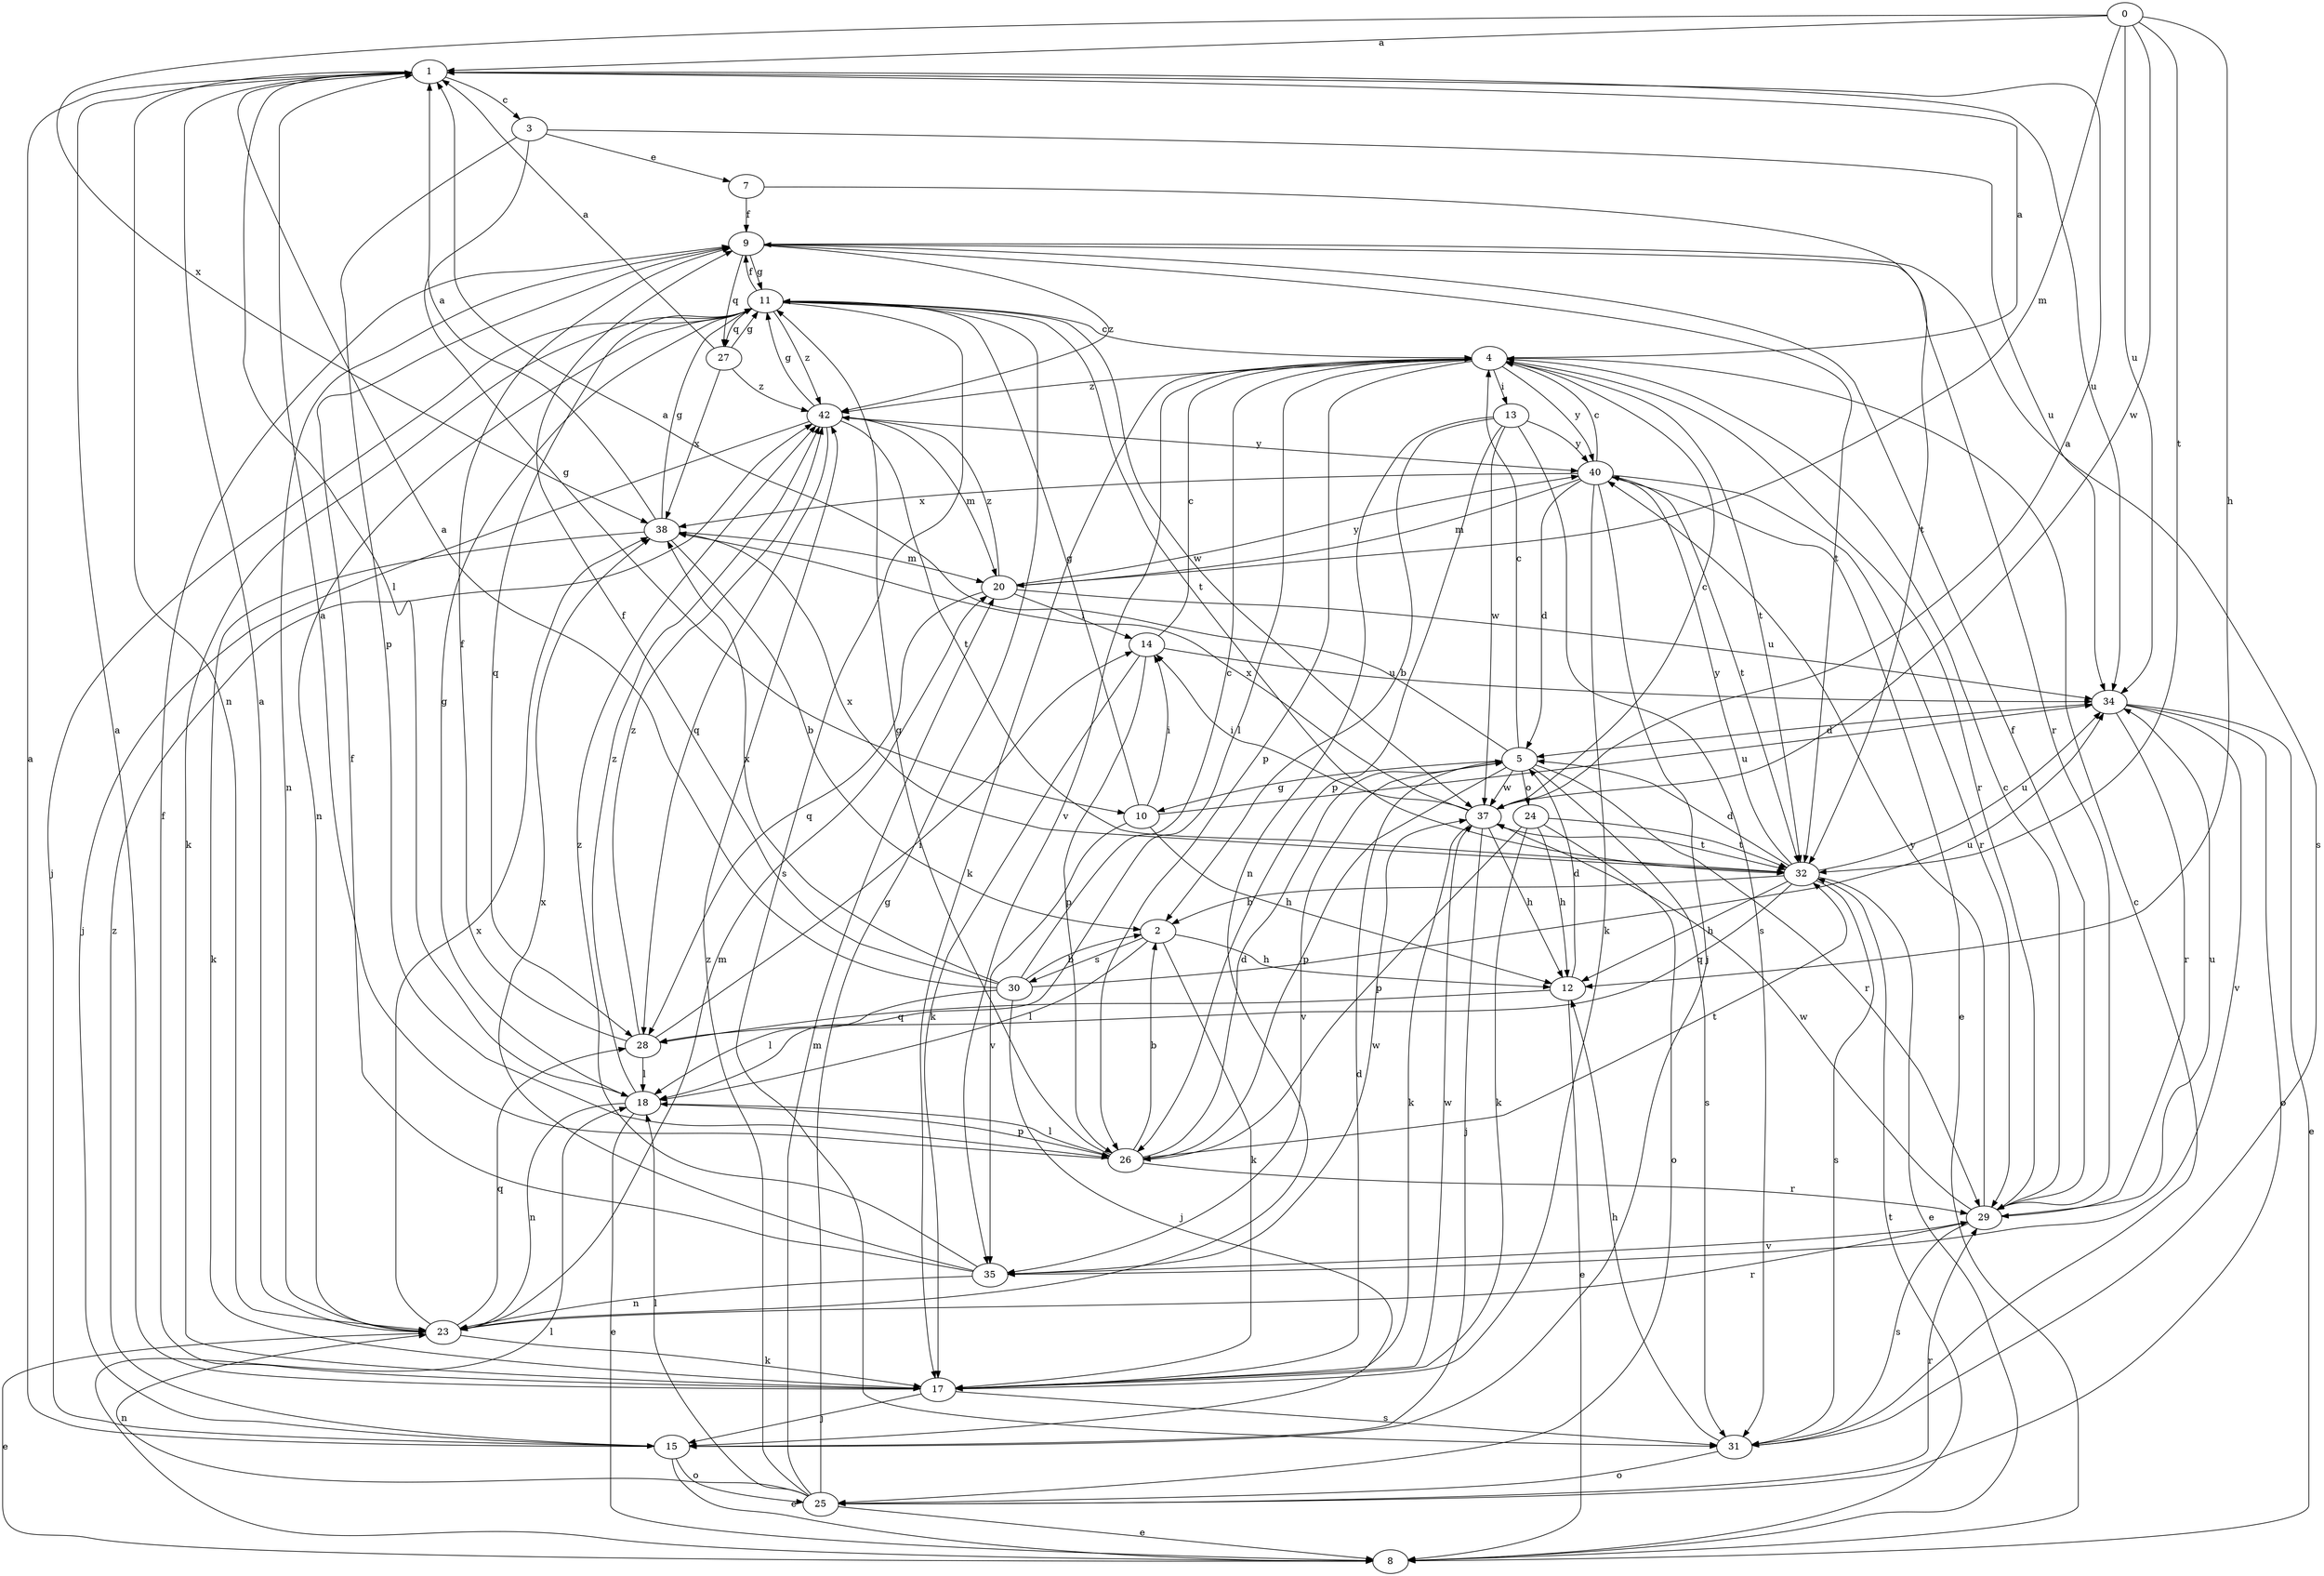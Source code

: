 strict digraph  {
0;
1;
2;
3;
4;
5;
7;
8;
9;
10;
11;
12;
13;
14;
15;
17;
18;
20;
23;
24;
25;
26;
27;
28;
29;
30;
31;
32;
34;
35;
37;
38;
40;
42;
0 -> 1  [label=a];
0 -> 12  [label=h];
0 -> 20  [label=m];
0 -> 32  [label=t];
0 -> 34  [label=u];
0 -> 37  [label=w];
0 -> 38  [label=x];
1 -> 3  [label=c];
1 -> 18  [label=l];
1 -> 23  [label=n];
1 -> 34  [label=u];
2 -> 12  [label=h];
2 -> 17  [label=k];
2 -> 18  [label=l];
2 -> 30  [label=s];
3 -> 7  [label=e];
3 -> 10  [label=g];
3 -> 26  [label=p];
3 -> 34  [label=u];
4 -> 1  [label=a];
4 -> 13  [label=i];
4 -> 17  [label=k];
4 -> 18  [label=l];
4 -> 26  [label=p];
4 -> 29  [label=r];
4 -> 32  [label=t];
4 -> 35  [label=v];
4 -> 40  [label=y];
4 -> 42  [label=z];
5 -> 1  [label=a];
5 -> 4  [label=c];
5 -> 10  [label=g];
5 -> 24  [label=o];
5 -> 26  [label=p];
5 -> 29  [label=r];
5 -> 31  [label=s];
5 -> 35  [label=v];
5 -> 37  [label=w];
7 -> 9  [label=f];
7 -> 32  [label=t];
8 -> 18  [label=l];
8 -> 32  [label=t];
9 -> 11  [label=g];
9 -> 23  [label=n];
9 -> 27  [label=q];
9 -> 29  [label=r];
9 -> 31  [label=s];
9 -> 32  [label=t];
9 -> 42  [label=z];
10 -> 11  [label=g];
10 -> 12  [label=h];
10 -> 14  [label=i];
10 -> 34  [label=u];
10 -> 35  [label=v];
11 -> 4  [label=c];
11 -> 9  [label=f];
11 -> 15  [label=j];
11 -> 17  [label=k];
11 -> 23  [label=n];
11 -> 27  [label=q];
11 -> 28  [label=q];
11 -> 31  [label=s];
11 -> 32  [label=t];
11 -> 37  [label=w];
11 -> 42  [label=z];
12 -> 5  [label=d];
12 -> 8  [label=e];
12 -> 28  [label=q];
13 -> 2  [label=b];
13 -> 23  [label=n];
13 -> 26  [label=p];
13 -> 31  [label=s];
13 -> 37  [label=w];
13 -> 40  [label=y];
14 -> 4  [label=c];
14 -> 17  [label=k];
14 -> 26  [label=p];
14 -> 34  [label=u];
15 -> 1  [label=a];
15 -> 8  [label=e];
15 -> 25  [label=o];
15 -> 42  [label=z];
17 -> 1  [label=a];
17 -> 5  [label=d];
17 -> 9  [label=f];
17 -> 15  [label=j];
17 -> 31  [label=s];
17 -> 37  [label=w];
18 -> 8  [label=e];
18 -> 11  [label=g];
18 -> 23  [label=n];
18 -> 26  [label=p];
18 -> 42  [label=z];
20 -> 14  [label=i];
20 -> 28  [label=q];
20 -> 34  [label=u];
20 -> 40  [label=y];
20 -> 42  [label=z];
23 -> 1  [label=a];
23 -> 8  [label=e];
23 -> 17  [label=k];
23 -> 20  [label=m];
23 -> 28  [label=q];
23 -> 29  [label=r];
23 -> 38  [label=x];
24 -> 12  [label=h];
24 -> 17  [label=k];
24 -> 25  [label=o];
24 -> 26  [label=p];
24 -> 32  [label=t];
25 -> 8  [label=e];
25 -> 11  [label=g];
25 -> 18  [label=l];
25 -> 20  [label=m];
25 -> 23  [label=n];
25 -> 29  [label=r];
25 -> 42  [label=z];
26 -> 1  [label=a];
26 -> 2  [label=b];
26 -> 5  [label=d];
26 -> 11  [label=g];
26 -> 18  [label=l];
26 -> 29  [label=r];
26 -> 32  [label=t];
27 -> 1  [label=a];
27 -> 11  [label=g];
27 -> 38  [label=x];
27 -> 42  [label=z];
28 -> 9  [label=f];
28 -> 14  [label=i];
28 -> 18  [label=l];
28 -> 42  [label=z];
29 -> 4  [label=c];
29 -> 9  [label=f];
29 -> 31  [label=s];
29 -> 34  [label=u];
29 -> 35  [label=v];
29 -> 37  [label=w];
29 -> 40  [label=y];
30 -> 1  [label=a];
30 -> 2  [label=b];
30 -> 4  [label=c];
30 -> 9  [label=f];
30 -> 15  [label=j];
30 -> 18  [label=l];
30 -> 34  [label=u];
30 -> 38  [label=x];
31 -> 4  [label=c];
31 -> 12  [label=h];
31 -> 25  [label=o];
32 -> 2  [label=b];
32 -> 5  [label=d];
32 -> 8  [label=e];
32 -> 12  [label=h];
32 -> 28  [label=q];
32 -> 31  [label=s];
32 -> 34  [label=u];
32 -> 38  [label=x];
32 -> 40  [label=y];
34 -> 5  [label=d];
34 -> 8  [label=e];
34 -> 25  [label=o];
34 -> 29  [label=r];
34 -> 35  [label=v];
35 -> 9  [label=f];
35 -> 23  [label=n];
35 -> 37  [label=w];
35 -> 38  [label=x];
35 -> 42  [label=z];
37 -> 1  [label=a];
37 -> 4  [label=c];
37 -> 12  [label=h];
37 -> 14  [label=i];
37 -> 15  [label=j];
37 -> 17  [label=k];
37 -> 32  [label=t];
37 -> 38  [label=x];
38 -> 1  [label=a];
38 -> 2  [label=b];
38 -> 11  [label=g];
38 -> 17  [label=k];
38 -> 20  [label=m];
40 -> 4  [label=c];
40 -> 5  [label=d];
40 -> 8  [label=e];
40 -> 15  [label=j];
40 -> 17  [label=k];
40 -> 20  [label=m];
40 -> 29  [label=r];
40 -> 32  [label=t];
40 -> 38  [label=x];
42 -> 11  [label=g];
42 -> 15  [label=j];
42 -> 20  [label=m];
42 -> 28  [label=q];
42 -> 32  [label=t];
42 -> 40  [label=y];
}
